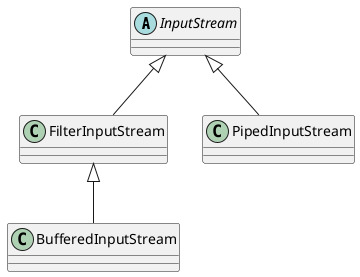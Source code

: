 @startuml
'https://plantuml.com/class-diagram

abstract class InputStream
class FilterInputStream
class BufferedInputStream
class PipedInputStream

InputStream <|-- FilterInputStream
FilterInputStream <|-- BufferedInputStream

InputStream <|-- PipedInputStream
@enduml